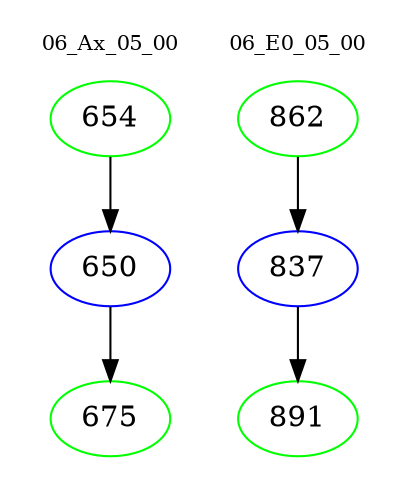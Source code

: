 digraph{
subgraph cluster_0 {
color = white
label = "06_Ax_05_00";
fontsize=10;
T0_654 [label="654", color="green"]
T0_654 -> T0_650 [color="black"]
T0_650 [label="650", color="blue"]
T0_650 -> T0_675 [color="black"]
T0_675 [label="675", color="green"]
}
subgraph cluster_1 {
color = white
label = "06_E0_05_00";
fontsize=10;
T1_862 [label="862", color="green"]
T1_862 -> T1_837 [color="black"]
T1_837 [label="837", color="blue"]
T1_837 -> T1_891 [color="black"]
T1_891 [label="891", color="green"]
}
}
